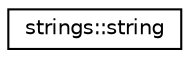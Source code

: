 digraph "Graphical Class Hierarchy"
{
 // LATEX_PDF_SIZE
  edge [fontname="Helvetica",fontsize="10",labelfontname="Helvetica",labelfontsize="10"];
  node [fontname="Helvetica",fontsize="10",shape=record];
  rankdir="LR";
  Node0 [label="strings::string",height=0.2,width=0.4,color="black", fillcolor="white", style="filled",URL="$structstrings_1_1string.html",tooltip="Defines a string type."];
}
